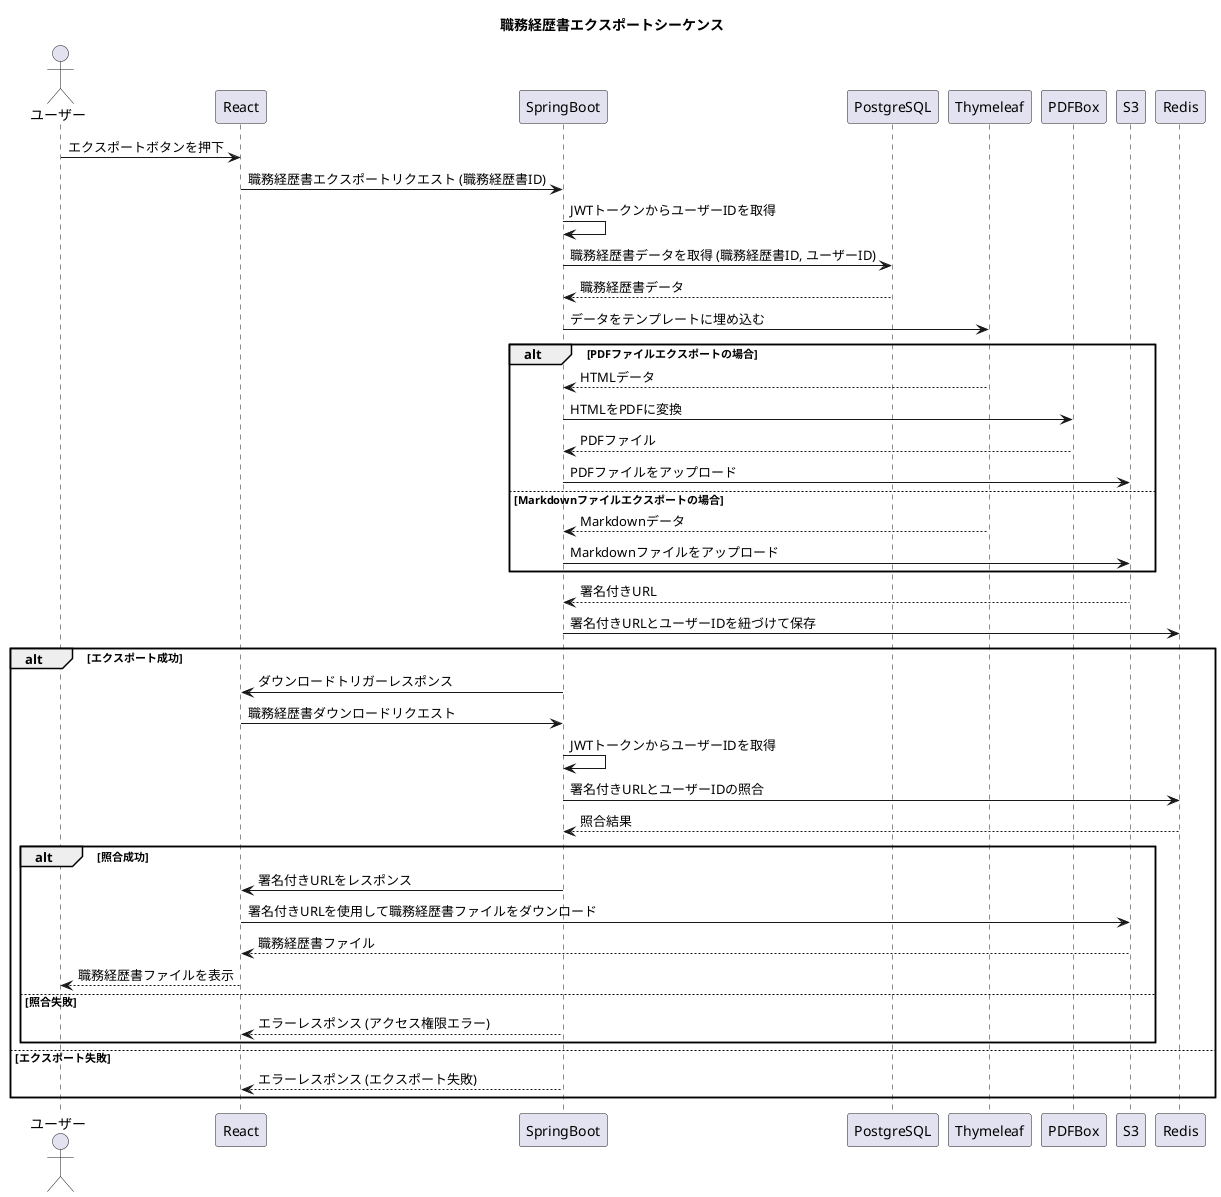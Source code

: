 @startuml 職務経歴書エクスポートシーケンス

title 職務経歴書エクスポートシーケンス

actor ユーザー
participant React
participant SpringBoot
participant PostgreSQL
participant Thymeleaf
participant PDFBox
participant S3
participant Redis

ユーザー -> React: エクスポートボタンを押下
React -> SpringBoot: 職務経歴書エクスポートリクエスト (職務経歴書ID)
SpringBoot -> SpringBoot: JWTトークンからユーザーIDを取得
SpringBoot -> PostgreSQL: 職務経歴書データを取得 (職務経歴書ID, ユーザーID)
PostgreSQL --> SpringBoot: 職務経歴書データ
SpringBoot -> Thymeleaf: データをテンプレートに埋め込む

alt PDFファイルエクスポートの場合
    Thymeleaf --> SpringBoot: HTMLデータ
    SpringBoot -> PDFBox: HTMLをPDFに変換
    PDFBox --> SpringBoot: PDFファイル
    SpringBoot -> S3: PDFファイルをアップロード
else Markdownファイルエクスポートの場合
    Thymeleaf --> SpringBoot: Markdownデータ
    SpringBoot -> S3: Markdownファイルをアップロード
end

S3 --> SpringBoot: 署名付きURL
SpringBoot -> Redis: 署名付きURLとユーザーIDを紐づけて保存
alt エクスポート成功
    SpringBoot -> React: ダウンロードトリガーレスポンス
    React -> SpringBoot: 職務経歴書ダウンロードリクエスト
    SpringBoot -> SpringBoot: JWTトークンからユーザーIDを取得
    SpringBoot -> Redis: 署名付きURLとユーザーIDの照合
    Redis --> SpringBoot: 照合結果
    alt 照合成功
        SpringBoot -> React: 署名付きURLをレスポンス
        React -> S3: 署名付きURLを使用して職務経歴書ファイルをダウンロード
        S3 --> React: 職務経歴書ファイル
        React --> ユーザー: 職務経歴書ファイルを表示
    else 照合失敗
        SpringBoot --> React: エラーレスポンス (アクセス権限エラー)
    end
else エクスポート失敗
    SpringBoot --> React: エラーレスポンス (エクスポート失敗)
end

@enduml
